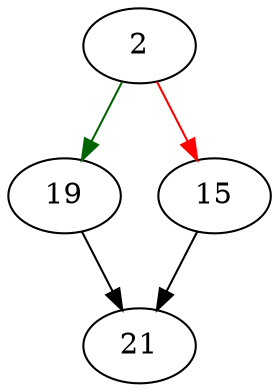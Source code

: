 strict digraph "handle_line_error" {
	// Node definitions.
	2 [entry=true];
	19;
	15;
	21;

	// Edge definitions.
	2 -> 19 [
		color=darkgreen
		cond=true
	];
	2 -> 15 [
		color=red
		cond=false
	];
	19 -> 21;
	15 -> 21;
}